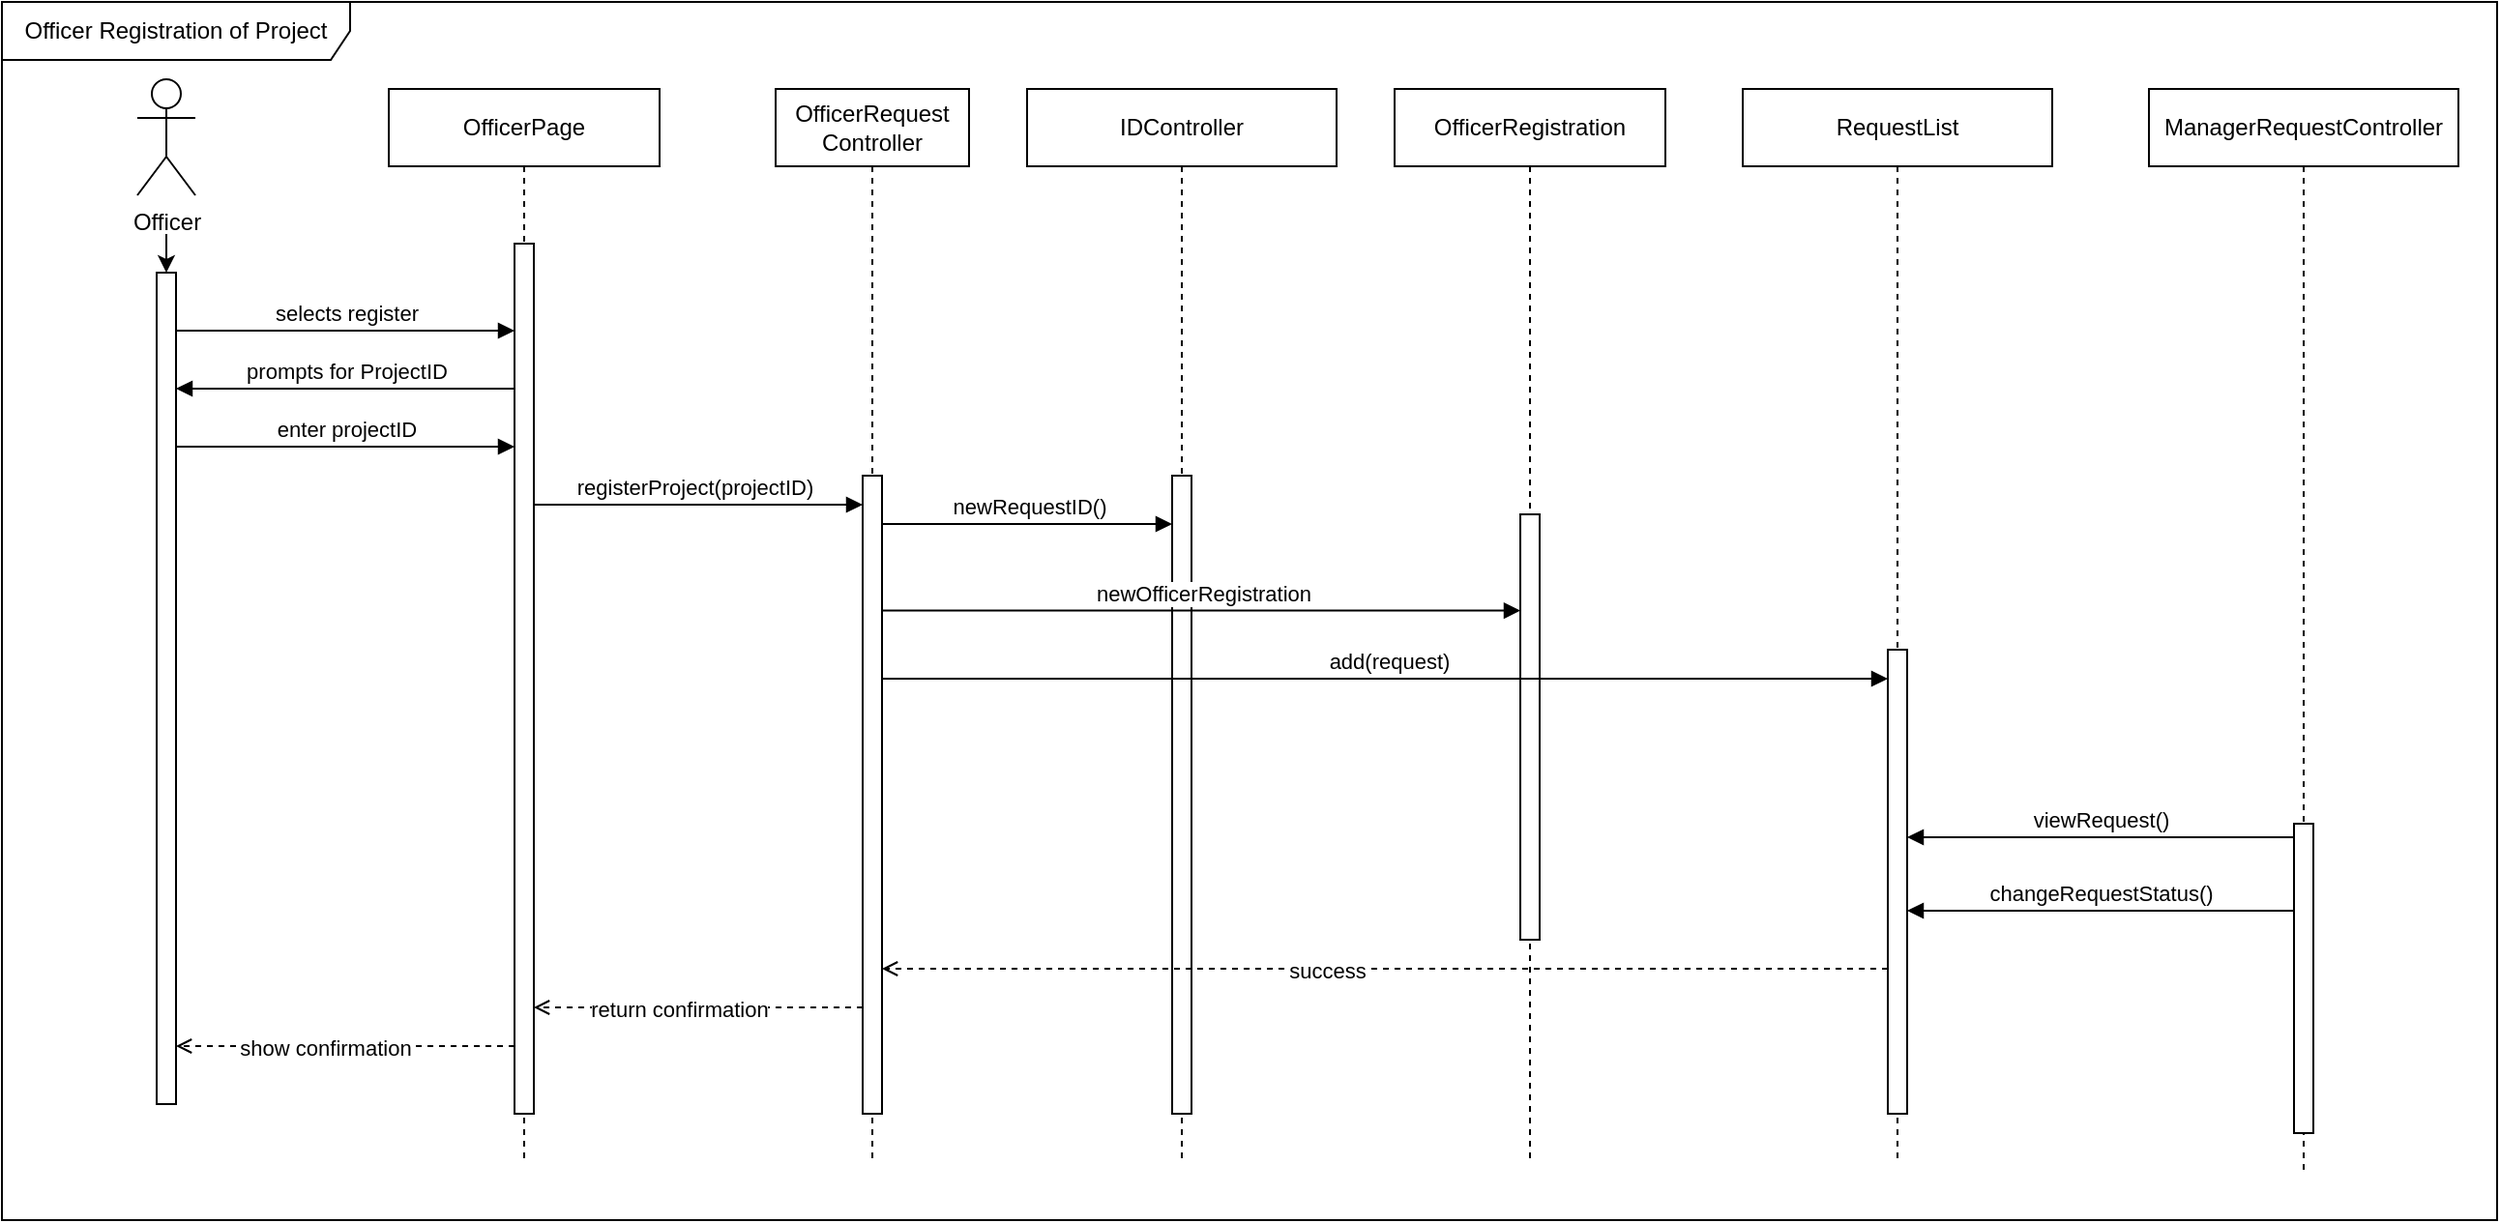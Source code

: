 <mxfile version="26.2.12">
  <diagram name="Page-1" id="2YBvvXClWsGukQMizWep">
    <mxGraphModel dx="1680" dy="874" grid="1" gridSize="10" guides="1" tooltips="1" connect="1" arrows="1" fold="1" page="1" pageScale="1" pageWidth="850" pageHeight="1100" math="0" shadow="0">
      <root>
        <mxCell id="0" />
        <mxCell id="1" parent="0" />
        <mxCell id="KmQUkZNUxy0e-ph1zbqD-1" value="OfficerRequest&lt;div&gt;Controller&lt;/div&gt;" style="shape=umlLifeline;perimeter=lifelinePerimeter;whiteSpace=wrap;html=1;container=0;dropTarget=0;collapsible=0;recursiveResize=0;outlineConnect=0;portConstraint=eastwest;newEdgeStyle={&quot;edgeStyle&quot;:&quot;elbowEdgeStyle&quot;,&quot;elbow&quot;:&quot;vertical&quot;,&quot;curved&quot;:0,&quot;rounded&quot;:0};" vertex="1" parent="1">
          <mxGeometry x="440" y="95" width="100" height="555" as="geometry" />
        </mxCell>
        <mxCell id="KmQUkZNUxy0e-ph1zbqD-2" value="" style="html=1;points=[];perimeter=orthogonalPerimeter;outlineConnect=0;targetShapes=umlLifeline;portConstraint=eastwest;newEdgeStyle={&quot;edgeStyle&quot;:&quot;elbowEdgeStyle&quot;,&quot;elbow&quot;:&quot;vertical&quot;,&quot;curved&quot;:0,&quot;rounded&quot;:0};" vertex="1" parent="KmQUkZNUxy0e-ph1zbqD-1">
          <mxGeometry x="45" y="200" width="10" height="330" as="geometry" />
        </mxCell>
        <mxCell id="KmQUkZNUxy0e-ph1zbqD-3" value="Officer Registration of Project" style="shape=umlFrame;whiteSpace=wrap;html=1;pointerEvents=0;width=180;height=30;" vertex="1" parent="1">
          <mxGeometry x="40" y="50" width="1290" height="630" as="geometry" />
        </mxCell>
        <mxCell id="KmQUkZNUxy0e-ph1zbqD-4" value="" style="edgeStyle=orthogonalEdgeStyle;rounded=0;orthogonalLoop=1;jettySize=auto;html=1;" edge="1" parent="1" target="KmQUkZNUxy0e-ph1zbqD-6">
          <mxGeometry relative="1" as="geometry">
            <mxPoint x="125" y="170" as="sourcePoint" />
            <Array as="points">
              <mxPoint x="125" y="220" />
              <mxPoint x="125" y="220" />
            </Array>
          </mxGeometry>
        </mxCell>
        <mxCell id="KmQUkZNUxy0e-ph1zbqD-5" value="Officer" style="shape=umlActor;verticalLabelPosition=bottom;verticalAlign=top;html=1;outlineConnect=0;" vertex="1" parent="1">
          <mxGeometry x="110" y="90" width="30" height="60" as="geometry" />
        </mxCell>
        <mxCell id="KmQUkZNUxy0e-ph1zbqD-6" value="" style="html=1;points=[[0,0,0,0,5],[0,1,0,0,-5],[1,0,0,0,5],[1,1,0,0,-5]];perimeter=orthogonalPerimeter;outlineConnect=0;targetShapes=umlLifeline;portConstraint=eastwest;newEdgeStyle={&quot;curved&quot;:0,&quot;rounded&quot;:0};" vertex="1" parent="1">
          <mxGeometry x="120" y="190" width="10" height="430" as="geometry" />
        </mxCell>
        <mxCell id="KmQUkZNUxy0e-ph1zbqD-7" value="OfficerRegistration" style="shape=umlLifeline;perimeter=lifelinePerimeter;whiteSpace=wrap;html=1;container=0;dropTarget=0;collapsible=0;recursiveResize=0;outlineConnect=0;portConstraint=eastwest;newEdgeStyle={&quot;edgeStyle&quot;:&quot;elbowEdgeStyle&quot;,&quot;elbow&quot;:&quot;vertical&quot;,&quot;curved&quot;:0,&quot;rounded&quot;:0};" vertex="1" parent="1">
          <mxGeometry x="760" y="95" width="140" height="555" as="geometry" />
        </mxCell>
        <mxCell id="KmQUkZNUxy0e-ph1zbqD-8" value="" style="html=1;points=[];perimeter=orthogonalPerimeter;outlineConnect=0;targetShapes=umlLifeline;portConstraint=eastwest;newEdgeStyle={&quot;edgeStyle&quot;:&quot;elbowEdgeStyle&quot;,&quot;elbow&quot;:&quot;vertical&quot;,&quot;curved&quot;:0,&quot;rounded&quot;:0};" vertex="1" parent="KmQUkZNUxy0e-ph1zbqD-7">
          <mxGeometry x="65" y="220" width="10" height="220" as="geometry" />
        </mxCell>
        <mxCell id="KmQUkZNUxy0e-ph1zbqD-9" value="IDController" style="shape=umlLifeline;perimeter=lifelinePerimeter;whiteSpace=wrap;html=1;container=0;dropTarget=0;collapsible=0;recursiveResize=0;outlineConnect=0;portConstraint=eastwest;newEdgeStyle={&quot;edgeStyle&quot;:&quot;elbowEdgeStyle&quot;,&quot;elbow&quot;:&quot;vertical&quot;,&quot;curved&quot;:0,&quot;rounded&quot;:0};" vertex="1" parent="1">
          <mxGeometry x="570" y="95" width="160" height="555" as="geometry" />
        </mxCell>
        <mxCell id="KmQUkZNUxy0e-ph1zbqD-10" value="" style="html=1;points=[];perimeter=orthogonalPerimeter;outlineConnect=0;targetShapes=umlLifeline;portConstraint=eastwest;newEdgeStyle={&quot;edgeStyle&quot;:&quot;elbowEdgeStyle&quot;,&quot;elbow&quot;:&quot;vertical&quot;,&quot;curved&quot;:0,&quot;rounded&quot;:0};" vertex="1" parent="KmQUkZNUxy0e-ph1zbqD-9">
          <mxGeometry x="75" y="200" width="10" height="330" as="geometry" />
        </mxCell>
        <mxCell id="KmQUkZNUxy0e-ph1zbqD-13" value="registerProject(projectID)" style="html=1;verticalAlign=bottom;endArrow=block;edgeStyle=elbowEdgeStyle;elbow=vertical;curved=0;rounded=0;" edge="1" parent="1">
          <mxGeometry x="0.001" relative="1" as="geometry">
            <mxPoint x="310" y="310" as="sourcePoint" />
            <Array as="points">
              <mxPoint x="455" y="310" />
            </Array>
            <mxPoint x="485" y="310" as="targetPoint" />
            <mxPoint as="offset" />
          </mxGeometry>
        </mxCell>
        <mxCell id="KmQUkZNUxy0e-ph1zbqD-14" value="RequestList" style="shape=umlLifeline;perimeter=lifelinePerimeter;whiteSpace=wrap;html=1;container=0;dropTarget=0;collapsible=0;recursiveResize=0;outlineConnect=0;portConstraint=eastwest;newEdgeStyle={&quot;edgeStyle&quot;:&quot;elbowEdgeStyle&quot;,&quot;elbow&quot;:&quot;vertical&quot;,&quot;curved&quot;:0,&quot;rounded&quot;:0};" vertex="1" parent="1">
          <mxGeometry x="940" y="95" width="160" height="555" as="geometry" />
        </mxCell>
        <mxCell id="KmQUkZNUxy0e-ph1zbqD-15" value="" style="html=1;points=[];perimeter=orthogonalPerimeter;outlineConnect=0;targetShapes=umlLifeline;portConstraint=eastwest;newEdgeStyle={&quot;edgeStyle&quot;:&quot;elbowEdgeStyle&quot;,&quot;elbow&quot;:&quot;vertical&quot;,&quot;curved&quot;:0,&quot;rounded&quot;:0};" vertex="1" parent="KmQUkZNUxy0e-ph1zbqD-14">
          <mxGeometry x="75" y="290" width="10" height="240" as="geometry" />
        </mxCell>
        <mxCell id="KmQUkZNUxy0e-ph1zbqD-16" value="enter projectID" style="html=1;verticalAlign=bottom;endArrow=block;edgeStyle=elbowEdgeStyle;elbow=vertical;curved=0;rounded=0;" edge="1" parent="1">
          <mxGeometry relative="1" as="geometry">
            <mxPoint x="130" y="280" as="sourcePoint" />
            <Array as="points">
              <mxPoint x="195" y="280" />
            </Array>
            <mxPoint x="305" y="280" as="targetPoint" />
            <mxPoint as="offset" />
          </mxGeometry>
        </mxCell>
        <mxCell id="KmQUkZNUxy0e-ph1zbqD-17" value="OfficerPage" style="shape=umlLifeline;perimeter=lifelinePerimeter;whiteSpace=wrap;html=1;container=0;dropTarget=0;collapsible=0;recursiveResize=0;outlineConnect=0;portConstraint=eastwest;newEdgeStyle={&quot;edgeStyle&quot;:&quot;elbowEdgeStyle&quot;,&quot;elbow&quot;:&quot;vertical&quot;,&quot;curved&quot;:0,&quot;rounded&quot;:0};" vertex="1" parent="1">
          <mxGeometry x="240" y="95" width="140" height="555" as="geometry" />
        </mxCell>
        <mxCell id="KmQUkZNUxy0e-ph1zbqD-18" value="" style="html=1;points=[];perimeter=orthogonalPerimeter;outlineConnect=0;targetShapes=umlLifeline;portConstraint=eastwest;newEdgeStyle={&quot;edgeStyle&quot;:&quot;elbowEdgeStyle&quot;,&quot;elbow&quot;:&quot;vertical&quot;,&quot;curved&quot;:0,&quot;rounded&quot;:0};" vertex="1" parent="KmQUkZNUxy0e-ph1zbqD-17">
          <mxGeometry x="65" y="80" width="10" height="450" as="geometry" />
        </mxCell>
        <mxCell id="KmQUkZNUxy0e-ph1zbqD-19" value="selects register" style="html=1;verticalAlign=bottom;endArrow=block;edgeStyle=elbowEdgeStyle;elbow=vertical;curved=0;rounded=0;" edge="1" parent="1">
          <mxGeometry relative="1" as="geometry">
            <mxPoint x="130" y="220" as="sourcePoint" />
            <Array as="points">
              <mxPoint x="185" y="220" />
            </Array>
            <mxPoint x="305" y="220" as="targetPoint" />
            <mxPoint as="offset" />
          </mxGeometry>
        </mxCell>
        <mxCell id="KmQUkZNUxy0e-ph1zbqD-20" value="add(request)" style="html=1;verticalAlign=bottom;endArrow=block;edgeStyle=elbowEdgeStyle;elbow=vertical;curved=0;rounded=0;" edge="1" parent="1">
          <mxGeometry x="0.006" relative="1" as="geometry">
            <mxPoint x="495" y="400" as="sourcePoint" />
            <Array as="points">
              <mxPoint x="790" y="400" />
              <mxPoint x="970" y="580" />
            </Array>
            <mxPoint x="1015" y="400" as="targetPoint" />
            <mxPoint as="offset" />
          </mxGeometry>
        </mxCell>
        <mxCell id="KmQUkZNUxy0e-ph1zbqD-23" value="prompts for ProjectID" style="html=1;verticalAlign=bottom;endArrow=block;edgeStyle=elbowEdgeStyle;elbow=vertical;curved=0;rounded=0;" edge="1" parent="1">
          <mxGeometry x="0.001" relative="1" as="geometry">
            <mxPoint x="305" y="250" as="sourcePoint" />
            <Array as="points">
              <mxPoint x="230" y="250" />
            </Array>
            <mxPoint x="130" y="250" as="targetPoint" />
            <mxPoint as="offset" />
          </mxGeometry>
        </mxCell>
        <mxCell id="KmQUkZNUxy0e-ph1zbqD-26" value="" style="html=1;verticalAlign=bottom;labelBackgroundColor=none;endArrow=open;endFill=0;dashed=1;rounded=0;" edge="1" parent="1" target="KmQUkZNUxy0e-ph1zbqD-2">
          <mxGeometry width="160" relative="1" as="geometry">
            <mxPoint x="1015" y="550" as="sourcePoint" />
            <mxPoint x="500" y="550" as="targetPoint" />
          </mxGeometry>
        </mxCell>
        <mxCell id="KmQUkZNUxy0e-ph1zbqD-27" value="success" style="edgeLabel;html=1;align=center;verticalAlign=middle;resizable=0;points=[];" vertex="1" connectable="0" parent="KmQUkZNUxy0e-ph1zbqD-26">
          <mxGeometry x="0.118" y="1" relative="1" as="geometry">
            <mxPoint as="offset" />
          </mxGeometry>
        </mxCell>
        <mxCell id="KmQUkZNUxy0e-ph1zbqD-28" value="" style="html=1;verticalAlign=bottom;labelBackgroundColor=none;endArrow=open;endFill=0;dashed=1;rounded=0;" edge="1" parent="1">
          <mxGeometry width="160" relative="1" as="geometry">
            <mxPoint x="485" y="570" as="sourcePoint" />
            <mxPoint x="315" y="570" as="targetPoint" />
          </mxGeometry>
        </mxCell>
        <mxCell id="KmQUkZNUxy0e-ph1zbqD-29" value="return confirmation" style="edgeLabel;html=1;align=center;verticalAlign=middle;resizable=0;points=[];" vertex="1" connectable="0" parent="KmQUkZNUxy0e-ph1zbqD-28">
          <mxGeometry x="0.118" y="1" relative="1" as="geometry">
            <mxPoint as="offset" />
          </mxGeometry>
        </mxCell>
        <mxCell id="KmQUkZNUxy0e-ph1zbqD-30" value="" style="html=1;verticalAlign=bottom;labelBackgroundColor=none;endArrow=open;endFill=0;dashed=1;rounded=0;" edge="1" parent="1">
          <mxGeometry width="160" relative="1" as="geometry">
            <mxPoint x="305" y="590" as="sourcePoint" />
            <mxPoint x="130" y="590" as="targetPoint" />
          </mxGeometry>
        </mxCell>
        <mxCell id="KmQUkZNUxy0e-ph1zbqD-31" value="show confirmation" style="edgeLabel;html=1;align=center;verticalAlign=middle;resizable=0;points=[];" vertex="1" connectable="0" parent="KmQUkZNUxy0e-ph1zbqD-30">
          <mxGeometry x="0.118" y="1" relative="1" as="geometry">
            <mxPoint as="offset" />
          </mxGeometry>
        </mxCell>
        <mxCell id="KmQUkZNUxy0e-ph1zbqD-32" value="ManagerRequestController" style="shape=umlLifeline;perimeter=lifelinePerimeter;whiteSpace=wrap;html=1;container=0;dropTarget=0;collapsible=0;recursiveResize=0;outlineConnect=0;portConstraint=eastwest;newEdgeStyle={&quot;edgeStyle&quot;:&quot;elbowEdgeStyle&quot;,&quot;elbow&quot;:&quot;vertical&quot;,&quot;curved&quot;:0,&quot;rounded&quot;:0};" vertex="1" parent="1">
          <mxGeometry x="1150" y="95" width="160" height="560" as="geometry" />
        </mxCell>
        <mxCell id="KmQUkZNUxy0e-ph1zbqD-33" value="" style="html=1;points=[];perimeter=orthogonalPerimeter;outlineConnect=0;targetShapes=umlLifeline;portConstraint=eastwest;newEdgeStyle={&quot;edgeStyle&quot;:&quot;elbowEdgeStyle&quot;,&quot;elbow&quot;:&quot;vertical&quot;,&quot;curved&quot;:0,&quot;rounded&quot;:0};" vertex="1" parent="KmQUkZNUxy0e-ph1zbqD-32">
          <mxGeometry x="75" y="380" width="10" height="160" as="geometry" />
        </mxCell>
        <mxCell id="KmQUkZNUxy0e-ph1zbqD-34" value="viewRequest()" style="html=1;verticalAlign=bottom;endArrow=block;edgeStyle=elbowEdgeStyle;elbow=vertical;curved=0;rounded=0;" edge="1" parent="1" source="KmQUkZNUxy0e-ph1zbqD-33" target="KmQUkZNUxy0e-ph1zbqD-15">
          <mxGeometry x="0.006" relative="1" as="geometry">
            <mxPoint x="1245" y="482.5" as="sourcePoint" />
            <Array as="points">
              <mxPoint x="1130" y="482" />
            </Array>
            <mxPoint x="1340" y="482.5" as="targetPoint" />
            <mxPoint as="offset" />
          </mxGeometry>
        </mxCell>
        <mxCell id="KmQUkZNUxy0e-ph1zbqD-35" value="changeRequestStatus()" style="html=1;verticalAlign=bottom;endArrow=block;edgeStyle=elbowEdgeStyle;elbow=vertical;curved=0;rounded=0;" edge="1" parent="1" target="KmQUkZNUxy0e-ph1zbqD-15">
          <mxGeometry x="0.006" relative="1" as="geometry">
            <mxPoint x="1225" y="520" as="sourcePoint" />
            <Array as="points">
              <mxPoint x="1130" y="520" />
            </Array>
            <mxPoint x="1030" y="520" as="targetPoint" />
            <mxPoint as="offset" />
          </mxGeometry>
        </mxCell>
        <mxCell id="KmQUkZNUxy0e-ph1zbqD-36" value="newRequestID()" style="html=1;verticalAlign=bottom;endArrow=block;edgeStyle=elbowEdgeStyle;elbow=vertical;curved=0;rounded=0;" edge="1" parent="1">
          <mxGeometry x="0.006" relative="1" as="geometry">
            <mxPoint x="495" y="320" as="sourcePoint" />
            <Array as="points">
              <mxPoint x="570" y="320" />
              <mxPoint x="980" y="500" />
            </Array>
            <mxPoint x="645" y="320" as="targetPoint" />
            <mxPoint as="offset" />
          </mxGeometry>
        </mxCell>
        <mxCell id="KmQUkZNUxy0e-ph1zbqD-37" value="newOfficerRegistration" style="html=1;verticalAlign=bottom;endArrow=block;edgeStyle=elbowEdgeStyle;elbow=vertical;curved=0;rounded=0;" edge="1" parent="1" source="KmQUkZNUxy0e-ph1zbqD-2" target="KmQUkZNUxy0e-ph1zbqD-8">
          <mxGeometry x="0.006" relative="1" as="geometry">
            <mxPoint x="500" y="364.76" as="sourcePoint" />
            <Array as="points">
              <mxPoint x="575" y="364.76" />
              <mxPoint x="985" y="544.76" />
            </Array>
            <mxPoint x="650" y="364.76" as="targetPoint" />
            <mxPoint as="offset" />
          </mxGeometry>
        </mxCell>
      </root>
    </mxGraphModel>
  </diagram>
</mxfile>
